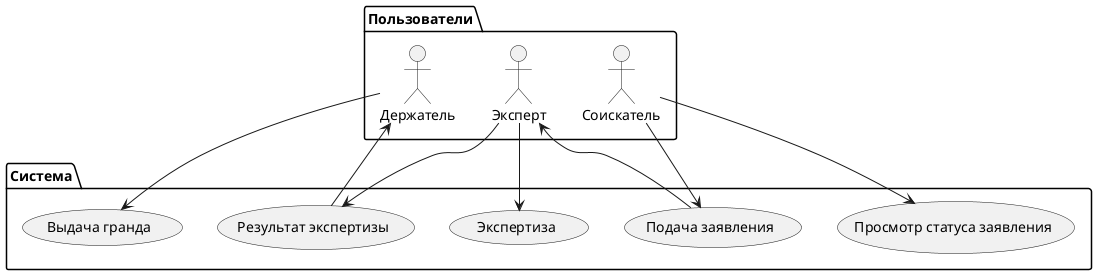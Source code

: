 @startuml

package Пользователи {
actor Соискатель as Applicant
actor Эксперт as Expert
actor Держатель as Holder
}

package Система {
usecase "Подача заявления" as UC1
usecase "Экспертиза" as UC2
usecase "Результат экспертизы" as UC3
usecase "Просмотр статуса заявления" as UC4
usecase "Выдача гранда" as UC5
}

Applicant --> UC1
Applicant --> UC4

Expert <-- UC1
Expert --> UC2
Expert --> UC3

Holder <-- UC3
Holder --> UC5
@enduml